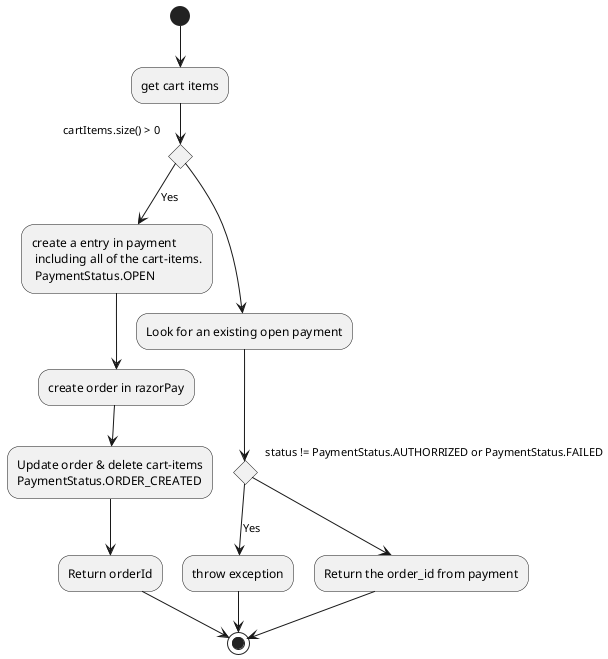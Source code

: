 @startuml
(*)  --> "get cart items"
If "cartItems.size() > 0" then
--> [Yes] "create a entry in payment \n including all of the cart-items.\n PaymentStatus.OPEN"
--> "create order in razorPay"
--> "Update order & delete cart-items\nPaymentStatus.ORDER_CREATED"
--> Return orderId
-->(*)
else
   --> "Look for an existing open payment"
   If "status != PaymentStatus.AUTHORRIZED or PaymentStatus.FAILED" then
   --> [Yes] throw exception
   -->(*)
   else
   --> Return the order_id from payment

Endif
-->(*)
@enduml